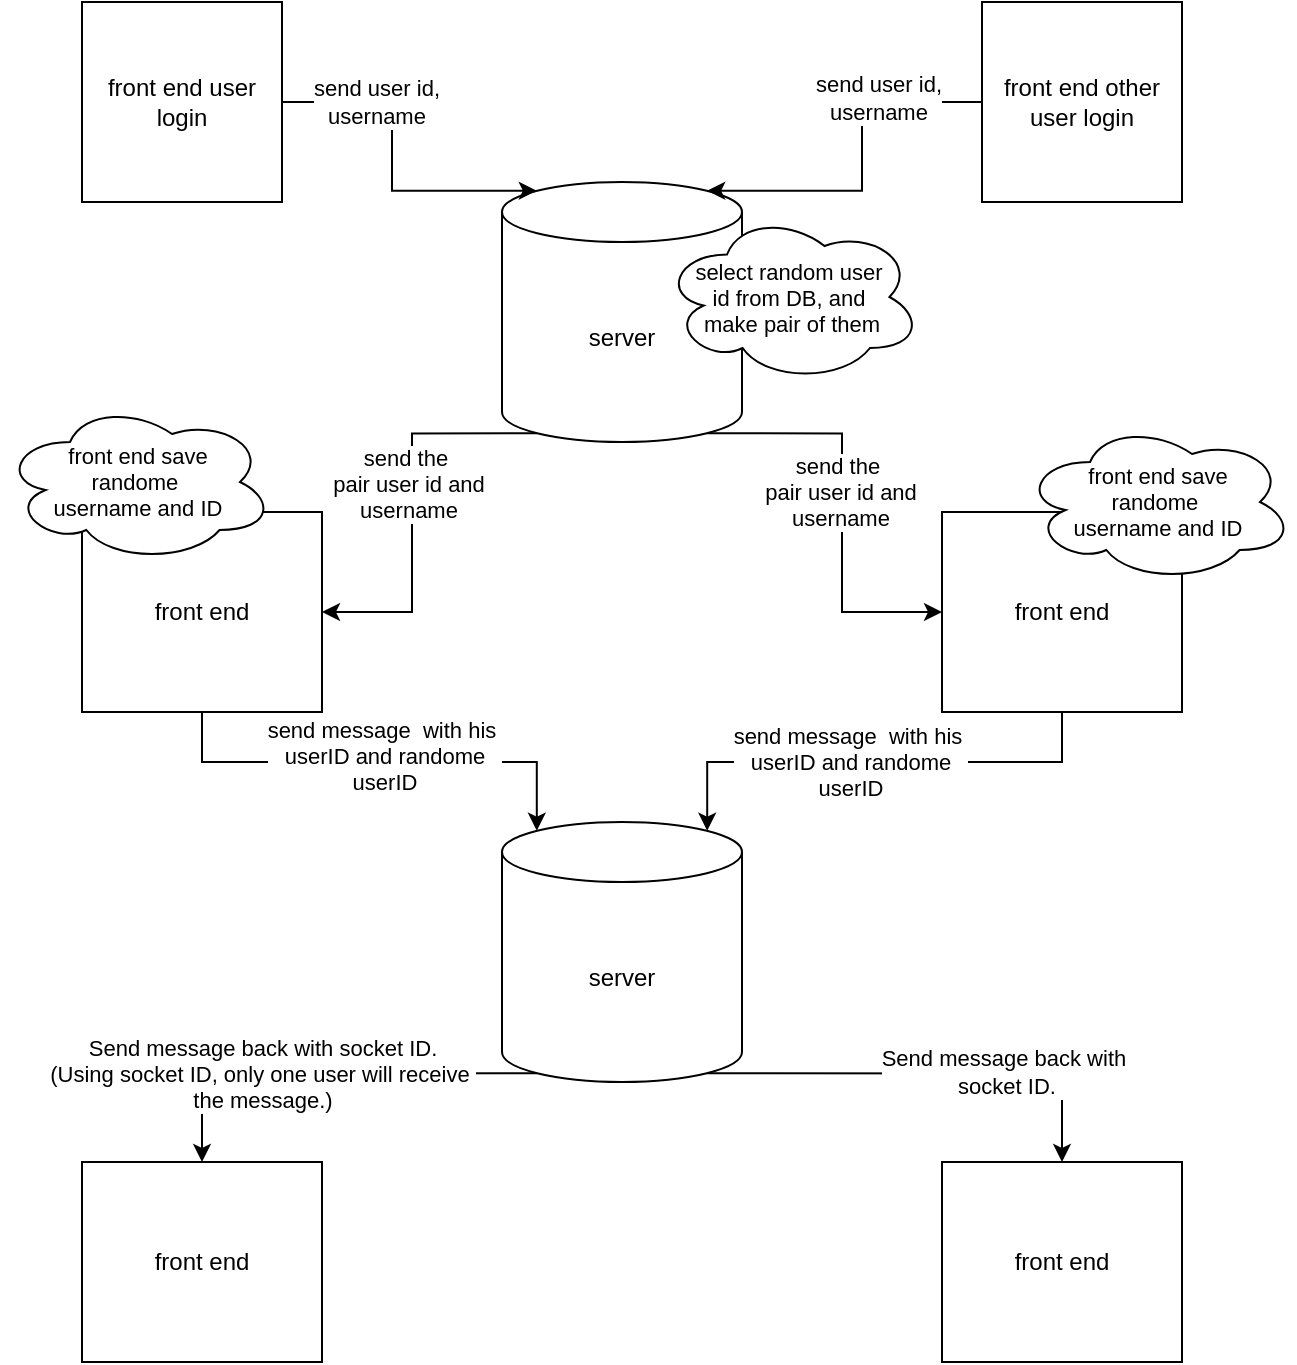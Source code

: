 <mxfile version="24.2.5" type="github">
  <diagram name="Page-1" id="iR4N4BcREr7UFgB49-8y">
    <mxGraphModel dx="1483" dy="326" grid="1" gridSize="10" guides="1" tooltips="1" connect="1" arrows="1" fold="1" page="1" pageScale="1" pageWidth="827" pageHeight="1169" math="0" shadow="0">
      <root>
        <mxCell id="0" />
        <mxCell id="1" parent="0" />
        <mxCell id="dkj_W2RUq003pUZIVeDE-3" value="front end user login" style="whiteSpace=wrap;html=1;aspect=fixed;" parent="1" vertex="1">
          <mxGeometry x="30" y="20" width="100" height="100" as="geometry" />
        </mxCell>
        <mxCell id="5GQmlD0UiP_vLpZMc5AV-24" style="edgeStyle=orthogonalEdgeStyle;rounded=0;orthogonalLoop=1;jettySize=auto;html=1;exitX=0.145;exitY=1;exitDx=0;exitDy=-4.35;exitPerimeter=0;entryX=1;entryY=0.5;entryDx=0;entryDy=0;" edge="1" parent="1" source="dkj_W2RUq003pUZIVeDE-6" target="dkj_W2RUq003pUZIVeDE-10">
          <mxGeometry relative="1" as="geometry" />
        </mxCell>
        <mxCell id="5GQmlD0UiP_vLpZMc5AV-25" value="&lt;span style=&quot;color: rgba(0, 0, 0, 0); font-family: monospace; font-size: 0px; text-align: start; background-color: rgb(251, 251, 251);&quot;&gt;%3CmxGraphModel%3E%3Croot%3E%3CmxCell%20id%3D%220%22%2F%3E%3CmxCell%20id%3D%221%22%20parent%3D%220%22%2F%3E%3CmxCell%20id%3D%222%22%20value%3D%22send%20the%26amp%3Bnbsp%3B%26lt%3Bdiv%26gt%3Bpair%20user%20id%20and%26lt%3B%2Fdiv%26gt%3B%26lt%3Bdiv%26gt%3Busername%26lt%3B%2Fdiv%26gt%3B%22%20style%3D%22edgeLabel%3Bhtml%3D1%3Balign%3Dcenter%3BverticalAlign%3Dmiddle%3Bresizable%3D0%3Bpoints%3D%5B%5D%3B%22%20vertex%3D%221%22%20connectable%3D%220%22%20parent%3D%221%22%3E%3CmxGeometry%20x%3D%22209.957%22%20y%3D%22272.565%22%20as%3D%22geometry%22%2F%3E%3C%2FmxCell%3E%3C%2Froot%3E%3C%2FmxGraphModel%3E&lt;/span&gt;&lt;span style=&quot;color: rgba(0, 0, 0, 0); font-family: monospace; font-size: 0px; text-align: start; background-color: rgb(251, 251, 251);&quot;&gt;%3CmxGraphModel%3E%3Croot%3E%3CmxCell%20id%3D%220%22%2F%3E%3CmxCell%20id%3D%221%22%20parent%3D%220%22%2F%3E%3CmxCell%20id%3D%222%22%20value%3D%22send%20the%26amp%3Bnbsp%3B%26lt%3Bdiv%26gt%3Bpair%20user%20id%20and%26lt%3B%2Fdiv%26gt%3B%26lt%3Bdiv%26gt%3Busername%26lt%3B%2Fdiv%26gt%3B%22%20style%3D%22edgeLabel%3Bhtml%3D1%3Balign%3Dcenter%3BverticalAlign%3Dmiddle%3Bresizable%3D0%3Bpoints%3D%5B%5D%3B%22%20vertex%3D%221%22%20connectable%3D%220%22%20parent%3D%221%22%3E%3CmxGeometry%20x%3D%22209.957%22%20y%3D%22272.565%22%20as%3D%22geometry%22%2F%3E%3C%2FmxCell%3E%3C%2Froot%3E%3C%2FmxGraphModel%3E&lt;/span&gt;" style="edgeLabel;html=1;align=center;verticalAlign=middle;resizable=0;points=[];" vertex="1" connectable="0" parent="5GQmlD0UiP_vLpZMc5AV-24">
          <mxGeometry x="-0.079" y="-1" relative="1" as="geometry">
            <mxPoint as="offset" />
          </mxGeometry>
        </mxCell>
        <mxCell id="5GQmlD0UiP_vLpZMc5AV-26" value="send the&amp;nbsp;&lt;div&gt;pair user id and&lt;/div&gt;&lt;div&gt;username&lt;/div&gt;" style="edgeLabel;html=1;align=center;verticalAlign=middle;resizable=0;points=[];" vertex="1" connectable="0" parent="5GQmlD0UiP_vLpZMc5AV-24">
          <mxGeometry x="-0.115" y="-2" relative="1" as="geometry">
            <mxPoint as="offset" />
          </mxGeometry>
        </mxCell>
        <mxCell id="5GQmlD0UiP_vLpZMc5AV-27" style="edgeStyle=orthogonalEdgeStyle;rounded=0;orthogonalLoop=1;jettySize=auto;html=1;exitX=0.855;exitY=1;exitDx=0;exitDy=-4.35;exitPerimeter=0;entryX=0;entryY=0.5;entryDx=0;entryDy=0;" edge="1" parent="1" source="dkj_W2RUq003pUZIVeDE-6" target="dkj_W2RUq003pUZIVeDE-29">
          <mxGeometry relative="1" as="geometry" />
        </mxCell>
        <mxCell id="5GQmlD0UiP_vLpZMc5AV-29" value="&lt;span style=&quot;color: rgba(0, 0, 0, 0); font-family: monospace; font-size: 0px; text-align: start; background-color: rgb(251, 251, 251);&quot;&gt;%3CmxGraphModel%3E%3Croot%3E%3CmxCell%20id%3D%220%22%2F%3E%3CmxCell%20id%3D%221%22%20parent%3D%220%22%2F%3E%3CmxCell%20id%3D%222%22%20value%3D%22send%20the%26amp%3Bnbsp%3B%26lt%3Bdiv%26gt%3Bpair%20user%20id%20and%26lt%3B%2Fdiv%26gt%3B%26lt%3Bdiv%26gt%3Busername%26lt%3B%2Fdiv%26gt%3B%22%20style%3D%22edgeLabel%3Bhtml%3D1%3Balign%3Dcenter%3BverticalAlign%3Dmiddle%3Bresizable%3D0%3Bpoints%3D%5B%5D%3B%22%20vertex%3D%221%22%20connectable%3D%220%22%20parent%3D%221%22%3E%3CmxGeometry%20x%3D%22193.0%22%20y%3D%22260.296%22%20as%3D%22geometry%22%2F%3E%3C%2FmxCell%3E%3C%2Froot%3E%3C%2FmxGraphModel%3E&lt;/span&gt;" style="edgeLabel;html=1;align=center;verticalAlign=middle;resizable=0;points=[];" vertex="1" connectable="0" parent="5GQmlD0UiP_vLpZMc5AV-27">
          <mxGeometry x="0.067" y="-1" relative="1" as="geometry">
            <mxPoint as="offset" />
          </mxGeometry>
        </mxCell>
        <mxCell id="5GQmlD0UiP_vLpZMc5AV-42" value="send the&amp;nbsp;&lt;div&gt;pair user id and&lt;/div&gt;&lt;div&gt;username&lt;/div&gt;" style="edgeLabel;html=1;align=center;verticalAlign=middle;resizable=0;points=[];" vertex="1" connectable="0" parent="5GQmlD0UiP_vLpZMc5AV-27">
          <mxGeometry x="-0.07" y="-1" relative="1" as="geometry">
            <mxPoint as="offset" />
          </mxGeometry>
        </mxCell>
        <mxCell id="dkj_W2RUq003pUZIVeDE-6" value="server" style="shape=cylinder3;whiteSpace=wrap;html=1;boundedLbl=1;backgroundOutline=1;size=15;" parent="1" vertex="1">
          <mxGeometry x="240" y="110" width="120" height="130" as="geometry" />
        </mxCell>
        <mxCell id="dkj_W2RUq003pUZIVeDE-9" value="&lt;div style=&quot;font-size: 11px;&quot;&gt;&lt;span style=&quot;background-color: initial; font-size: 11px;&quot; data-sider-select-id=&quot;f10487b1-e6b8-4db5-b138-cbee3940dc40&quot;&gt;select random&amp;nbsp;&lt;/span&gt;&lt;span style=&quot;background-color: initial; font-size: 11px;&quot;&gt;user&amp;nbsp;&lt;/span&gt;&lt;/div&gt;&lt;div style=&quot;font-size: 11px;&quot;&gt;&lt;span style=&quot;background-color: initial; font-size: 11px;&quot;&gt;id&amp;nbsp;&lt;/span&gt;&lt;span style=&quot;background-color: initial;&quot;&gt;from&amp;nbsp;&lt;/span&gt;&lt;span style=&quot;background-color: initial;&quot;&gt;DB, and&amp;nbsp;&lt;/span&gt;&lt;/div&gt;&lt;div style=&quot;font-size: 11px;&quot;&gt;&lt;span style=&quot;background-color: initial;&quot;&gt;make&amp;nbsp;&lt;/span&gt;&lt;span style=&quot;background-color: initial;&quot;&gt;pair of them&lt;/span&gt;&lt;/div&gt;" style="ellipse;shape=cloud;whiteSpace=wrap;html=1;fontSize=11;" parent="1" vertex="1">
          <mxGeometry x="320" y="125" width="130" height="85" as="geometry" />
        </mxCell>
        <mxCell id="dkj_W2RUq003pUZIVeDE-10" value="front end" style="rounded=0;whiteSpace=wrap;html=1;" parent="1" vertex="1">
          <mxGeometry x="30" y="275" width="120" height="100" as="geometry" />
        </mxCell>
        <mxCell id="dkj_W2RUq003pUZIVeDE-14" value="&lt;div style=&quot;font-size: 11px;&quot;&gt;&lt;span style=&quot;background-color: initial;&quot;&gt;front end save&lt;/span&gt;&lt;br&gt;&lt;/div&gt;&lt;div style=&quot;font-size: 11px;&quot;&gt;&lt;font style=&quot;font-size: 11px;&quot;&gt;randome&amp;nbsp;&lt;/font&gt;&lt;/div&gt;&lt;div style=&quot;font-size: 11px;&quot;&gt;&lt;font style=&quot;font-size: 11px;&quot;&gt;username&amp;nbsp;&lt;/font&gt;&lt;span style=&quot;background-color: initial;&quot;&gt;and ID&lt;/span&gt;&lt;/div&gt;" style="ellipse;shape=cloud;whiteSpace=wrap;html=1;" parent="1" vertex="1">
          <mxGeometry x="-10" y="220" width="136" height="80" as="geometry" />
        </mxCell>
        <mxCell id="5GQmlD0UiP_vLpZMc5AV-44" style="edgeStyle=orthogonalEdgeStyle;rounded=0;orthogonalLoop=1;jettySize=auto;html=1;exitX=0.145;exitY=1;exitDx=0;exitDy=-4.35;exitPerimeter=0;entryX=0.5;entryY=0;entryDx=0;entryDy=0;" edge="1" parent="1" source="dkj_W2RUq003pUZIVeDE-19" target="5GQmlD0UiP_vLpZMc5AV-43">
          <mxGeometry relative="1" as="geometry" />
        </mxCell>
        <mxCell id="5GQmlD0UiP_vLpZMc5AV-47" value="&lt;div data-sider-select-id=&quot;4b093896-2470-47d0-98d6-1396ded7c34f&quot;&gt;Send message back with socket ID.&lt;/div&gt;&lt;div data-sider-select-id=&quot;959e74b2-ad3e-4542-82d4-9bf6fe0500ee&quot;&gt;(Using socket ID, only one user will receive&amp;nbsp;&lt;/div&gt;&lt;div data-sider-select-id=&quot;959e74b2-ad3e-4542-82d4-9bf6fe0500ee&quot;&gt;the message.)&lt;/div&gt;" style="edgeLabel;html=1;align=center;verticalAlign=middle;resizable=0;points=[];" vertex="1" connectable="0" parent="5GQmlD0UiP_vLpZMc5AV-44">
          <mxGeometry x="0.297" relative="1" as="geometry">
            <mxPoint as="offset" />
          </mxGeometry>
        </mxCell>
        <mxCell id="5GQmlD0UiP_vLpZMc5AV-49" style="edgeStyle=orthogonalEdgeStyle;rounded=0;orthogonalLoop=1;jettySize=auto;html=1;exitX=0.855;exitY=1;exitDx=0;exitDy=-4.35;exitPerimeter=0;" edge="1" parent="1" source="dkj_W2RUq003pUZIVeDE-19" target="5GQmlD0UiP_vLpZMc5AV-48">
          <mxGeometry relative="1" as="geometry" />
        </mxCell>
        <mxCell id="5GQmlD0UiP_vLpZMc5AV-50" value="&lt;div data-sider-select-id=&quot;4b093896-2470-47d0-98d6-1396ded7c34f&quot;&gt;Send message back with&amp;nbsp;&lt;/div&gt;&lt;div data-sider-select-id=&quot;4b093896-2470-47d0-98d6-1396ded7c34f&quot;&gt;socket ID.&lt;/div&gt;" style="edgeLabel;html=1;align=center;verticalAlign=middle;resizable=0;points=[];" vertex="1" connectable="0" parent="5GQmlD0UiP_vLpZMc5AV-49">
          <mxGeometry x="0.344" y="1" relative="1" as="geometry">
            <mxPoint as="offset" />
          </mxGeometry>
        </mxCell>
        <mxCell id="dkj_W2RUq003pUZIVeDE-19" value="server" style="shape=cylinder3;whiteSpace=wrap;html=1;boundedLbl=1;backgroundOutline=1;size=15;" parent="1" vertex="1">
          <mxGeometry x="240" y="430" width="120" height="130" as="geometry" />
        </mxCell>
        <mxCell id="dkj_W2RUq003pUZIVeDE-29" value="front end" style="rounded=0;whiteSpace=wrap;html=1;" parent="1" vertex="1">
          <mxGeometry x="460" y="275" width="120" height="100" as="geometry" />
        </mxCell>
        <mxCell id="5GQmlD0UiP_vLpZMc5AV-18" value="front end other user login" style="whiteSpace=wrap;html=1;aspect=fixed;" vertex="1" parent="1">
          <mxGeometry x="480" y="20" width="100" height="100" as="geometry" />
        </mxCell>
        <mxCell id="5GQmlD0UiP_vLpZMc5AV-19" style="edgeStyle=orthogonalEdgeStyle;rounded=0;orthogonalLoop=1;jettySize=auto;html=1;entryX=0.145;entryY=0;entryDx=0;entryDy=4.35;entryPerimeter=0;" edge="1" parent="1" source="dkj_W2RUq003pUZIVeDE-3" target="dkj_W2RUq003pUZIVeDE-6">
          <mxGeometry relative="1" as="geometry" />
        </mxCell>
        <mxCell id="5GQmlD0UiP_vLpZMc5AV-21" value="send user id,&lt;div&gt;username&lt;/div&gt;" style="edgeLabel;html=1;align=center;verticalAlign=middle;resizable=0;points=[];" vertex="1" connectable="0" parent="5GQmlD0UiP_vLpZMc5AV-19">
          <mxGeometry x="-0.452" relative="1" as="geometry">
            <mxPoint as="offset" />
          </mxGeometry>
        </mxCell>
        <mxCell id="5GQmlD0UiP_vLpZMc5AV-20" style="edgeStyle=orthogonalEdgeStyle;rounded=0;orthogonalLoop=1;jettySize=auto;html=1;entryX=0.855;entryY=0;entryDx=0;entryDy=4.35;entryPerimeter=0;" edge="1" parent="1" source="5GQmlD0UiP_vLpZMc5AV-18" target="dkj_W2RUq003pUZIVeDE-6">
          <mxGeometry relative="1" as="geometry" />
        </mxCell>
        <mxCell id="5GQmlD0UiP_vLpZMc5AV-23" value="send user id,&lt;div&gt;username&lt;/div&gt;" style="edgeLabel;html=1;align=center;verticalAlign=middle;resizable=0;points=[];" vertex="1" connectable="0" parent="5GQmlD0UiP_vLpZMc5AV-20">
          <mxGeometry x="-0.427" y="-2" relative="1" as="geometry">
            <mxPoint as="offset" />
          </mxGeometry>
        </mxCell>
        <mxCell id="5GQmlD0UiP_vLpZMc5AV-34" style="edgeStyle=orthogonalEdgeStyle;rounded=0;orthogonalLoop=1;jettySize=auto;html=1;entryX=0.145;entryY=0;entryDx=0;entryDy=4.35;entryPerimeter=0;" edge="1" parent="1" source="dkj_W2RUq003pUZIVeDE-10" target="dkj_W2RUq003pUZIVeDE-19">
          <mxGeometry relative="1" as="geometry">
            <Array as="points">
              <mxPoint x="90" y="400" />
              <mxPoint x="257" y="400" />
            </Array>
          </mxGeometry>
        </mxCell>
        <mxCell id="5GQmlD0UiP_vLpZMc5AV-37" value="send message&amp;nbsp; with his&amp;nbsp;&lt;div&gt;userID and randome&lt;div&gt;userID&lt;/div&gt;&lt;/div&gt;" style="edgeLabel;html=1;align=center;verticalAlign=middle;resizable=0;points=[];" vertex="1" connectable="0" parent="5GQmlD0UiP_vLpZMc5AV-34">
          <mxGeometry x="0.02" y="3" relative="1" as="geometry">
            <mxPoint as="offset" />
          </mxGeometry>
        </mxCell>
        <mxCell id="5GQmlD0UiP_vLpZMc5AV-35" style="edgeStyle=orthogonalEdgeStyle;rounded=0;orthogonalLoop=1;jettySize=auto;html=1;entryX=0.855;entryY=0;entryDx=0;entryDy=4.35;entryPerimeter=0;" edge="1" parent="1" source="dkj_W2RUq003pUZIVeDE-29" target="dkj_W2RUq003pUZIVeDE-19">
          <mxGeometry relative="1" as="geometry">
            <Array as="points">
              <mxPoint x="520" y="400" />
              <mxPoint x="343" y="400" />
            </Array>
          </mxGeometry>
        </mxCell>
        <mxCell id="5GQmlD0UiP_vLpZMc5AV-38" value="send message&amp;nbsp; with his&amp;nbsp;&lt;div&gt;userID and randome&lt;div&gt;userID&lt;/div&gt;&lt;/div&gt;" style="edgeLabel;html=1;align=center;verticalAlign=middle;resizable=0;points=[];" vertex="1" connectable="0" parent="5GQmlD0UiP_vLpZMc5AV-35">
          <mxGeometry x="0.108" relative="1" as="geometry">
            <mxPoint as="offset" />
          </mxGeometry>
        </mxCell>
        <mxCell id="5GQmlD0UiP_vLpZMc5AV-39" value="&lt;div style=&quot;font-size: 11px;&quot;&gt;&lt;span style=&quot;background-color: initial;&quot;&gt;front end save&lt;/span&gt;&lt;br&gt;&lt;/div&gt;&lt;div style=&quot;font-size: 11px;&quot;&gt;&lt;font style=&quot;font-size: 11px;&quot;&gt;randome&amp;nbsp;&lt;/font&gt;&lt;/div&gt;&lt;div style=&quot;font-size: 11px;&quot;&gt;&lt;font style=&quot;font-size: 11px;&quot;&gt;username&amp;nbsp;&lt;/font&gt;&lt;span style=&quot;background-color: initial;&quot;&gt;and ID&lt;/span&gt;&lt;/div&gt;" style="ellipse;shape=cloud;whiteSpace=wrap;html=1;" vertex="1" parent="1">
          <mxGeometry x="500" y="230" width="136" height="80" as="geometry" />
        </mxCell>
        <mxCell id="5GQmlD0UiP_vLpZMc5AV-43" value="front end" style="rounded=0;whiteSpace=wrap;html=1;" vertex="1" parent="1">
          <mxGeometry x="30" y="600" width="120" height="100" as="geometry" />
        </mxCell>
        <mxCell id="5GQmlD0UiP_vLpZMc5AV-48" value="front end" style="rounded=0;whiteSpace=wrap;html=1;" vertex="1" parent="1">
          <mxGeometry x="460" y="600" width="120" height="100" as="geometry" />
        </mxCell>
      </root>
    </mxGraphModel>
  </diagram>
</mxfile>
